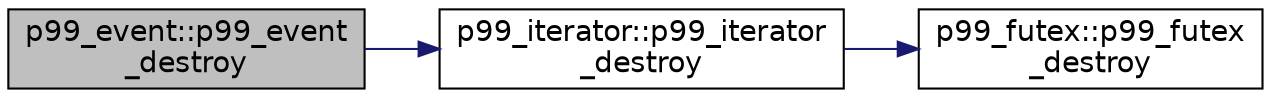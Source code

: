 digraph "p99_event::p99_event_destroy"
{
 // LATEX_PDF_SIZE
  edge [fontname="Helvetica",fontsize="14",labelfontname="Helvetica",labelfontsize="14"];
  node [fontname="Helvetica",fontsize="14",shape=record];
  rankdir="LR";
  Node1 [label="p99_event::p99_event\l_destroy",height=0.2,width=0.4,color="black", fillcolor="grey75", style="filled", fontcolor="black",tooltip="destroy an event"];
  Node1 -> Node2 [color="midnightblue",fontsize="14",style="solid",fontname="Helvetica"];
  Node2 [label="p99_iterator::p99_iterator\l_destroy",height=0.2,width=0.4,color="black", fillcolor="white", style="filled",URL="$group__futex_gab1b62647b08327755c3f35f4fa93ed9b.html#gab1b62647b08327755c3f35f4fa93ed9b",tooltip="destroy a iterator"];
  Node2 -> Node3 [color="midnightblue",fontsize="14",style="solid",fontname="Helvetica"];
  Node3 [label="p99_futex::p99_futex\l_destroy",height=0.2,width=0.4,color="black", fillcolor="white", style="filled",URL="$group__futex_gac30811f76a7f0734e34e2d86a41965d2.html#gac30811f76a7f0734e34e2d86a41965d2",tooltip="Destroy an p99_futex object."];
}
